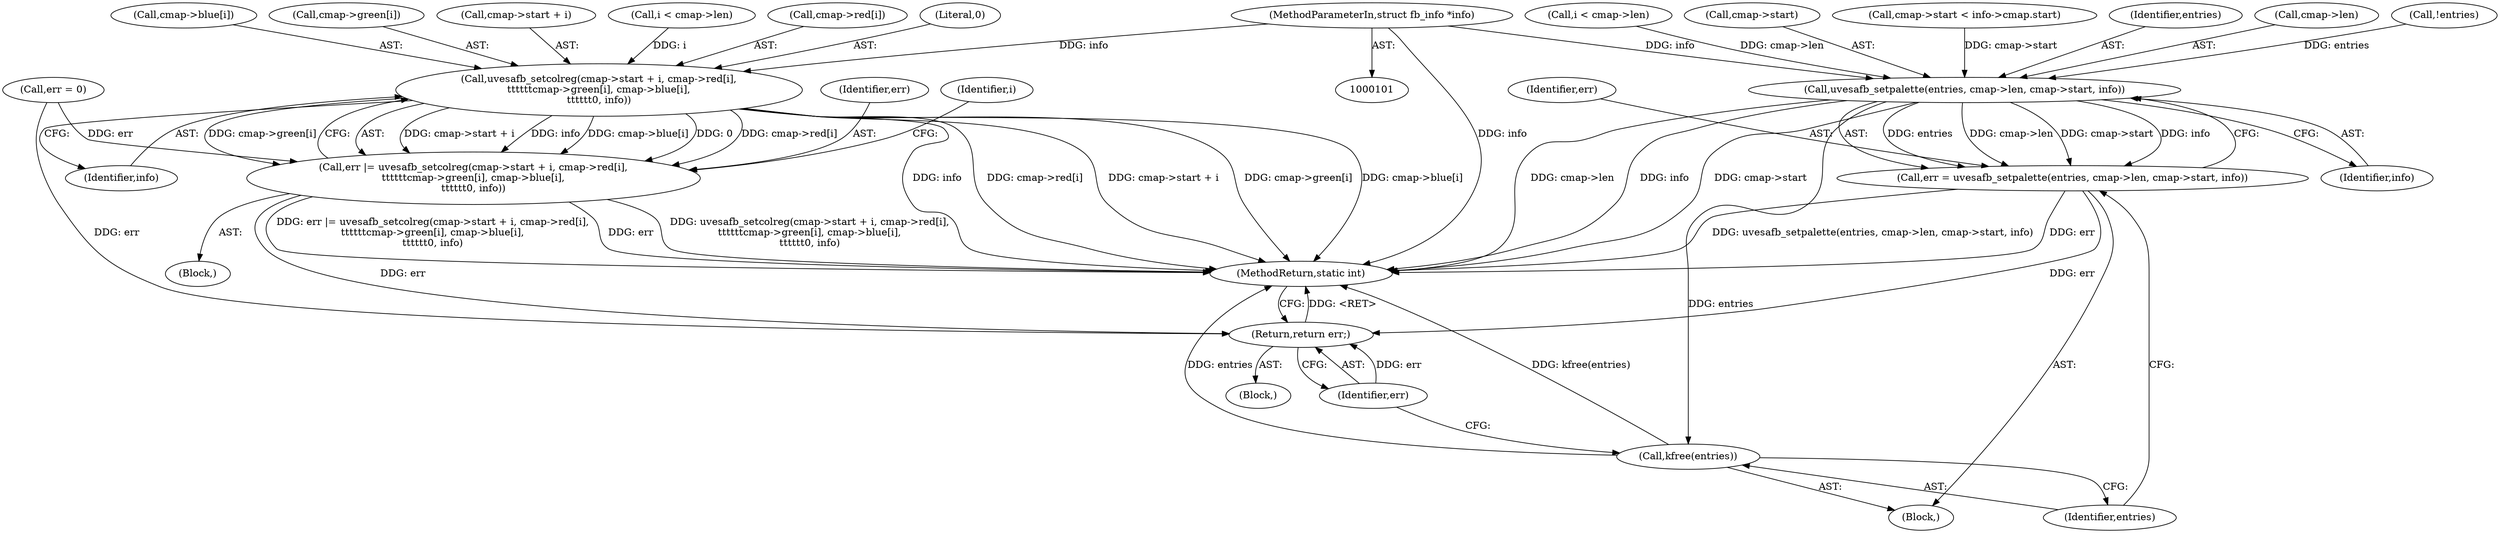 digraph "0_linux_9f645bcc566a1e9f921bdae7528a01ced5bc3713@pointer" {
"1000103" [label="(MethodParameterIn,struct fb_info *info)"];
"1000236" [label="(Call,uvesafb_setpalette(entries, cmap->len, cmap->start, info))"];
"1000234" [label="(Call,err = uvesafb_setpalette(entries, cmap->len, cmap->start, info))"];
"1000286" [label="(Return,return err;)"];
"1000245" [label="(Call,kfree(entries))"];
"1000263" [label="(Call,uvesafb_setcolreg(cmap->start + i, cmap->red[i],\n\t\t\t\t\t\tcmap->green[i], cmap->blue[i],\n\t\t\t\t\t\t0, info))"];
"1000261" [label="(Call,err |= uvesafb_setcolreg(cmap->start + i, cmap->red[i],\n\t\t\t\t\t\tcmap->green[i], cmap->blue[i],\n\t\t\t\t\t\t0, info))"];
"1000180" [label="(Call,i < cmap->len)"];
"1000241" [label="(Call,cmap->start)"];
"1000114" [label="(Call,err = 0)"];
"1000263" [label="(Call,uvesafb_setcolreg(cmap->start + i, cmap->red[i],\n\t\t\t\t\t\tcmap->green[i], cmap->blue[i],\n\t\t\t\t\t\t0, info))"];
"1000286" [label="(Return,return err;)"];
"1000279" [label="(Call,cmap->blue[i])"];
"1000274" [label="(Call,cmap->green[i])"];
"1000125" [label="(Block,)"];
"1000260" [label="(Block,)"];
"1000285" [label="(Identifier,info)"];
"1000104" [label="(Block,)"];
"1000245" [label="(Call,kfree(entries))"];
"1000262" [label="(Identifier,err)"];
"1000246" [label="(Identifier,entries)"];
"1000234" [label="(Call,err = uvesafb_setpalette(entries, cmap->len, cmap->start, info))"];
"1000261" [label="(Call,err |= uvesafb_setcolreg(cmap->start + i, cmap->red[i],\n\t\t\t\t\t\tcmap->green[i], cmap->blue[i],\n\t\t\t\t\t\t0, info))"];
"1000235" [label="(Identifier,err)"];
"1000287" [label="(Identifier,err)"];
"1000103" [label="(MethodParameterIn,struct fb_info *info)"];
"1000147" [label="(Call,cmap->start < info->cmap.start)"];
"1000237" [label="(Identifier,entries)"];
"1000259" [label="(Identifier,i)"];
"1000238" [label="(Call,cmap->len)"];
"1000244" [label="(Identifier,info)"];
"1000264" [label="(Call,cmap->start + i)"];
"1000236" [label="(Call,uvesafb_setpalette(entries, cmap->len, cmap->start, info))"];
"1000253" [label="(Call,i < cmap->len)"];
"1000171" [label="(Call,!entries)"];
"1000269" [label="(Call,cmap->red[i])"];
"1000284" [label="(Literal,0)"];
"1000288" [label="(MethodReturn,static int)"];
"1000103" -> "1000101"  [label="AST: "];
"1000103" -> "1000288"  [label="DDG: info"];
"1000103" -> "1000236"  [label="DDG: info"];
"1000103" -> "1000263"  [label="DDG: info"];
"1000236" -> "1000234"  [label="AST: "];
"1000236" -> "1000244"  [label="CFG: "];
"1000237" -> "1000236"  [label="AST: "];
"1000238" -> "1000236"  [label="AST: "];
"1000241" -> "1000236"  [label="AST: "];
"1000244" -> "1000236"  [label="AST: "];
"1000234" -> "1000236"  [label="CFG: "];
"1000236" -> "1000288"  [label="DDG: cmap->len"];
"1000236" -> "1000288"  [label="DDG: info"];
"1000236" -> "1000288"  [label="DDG: cmap->start"];
"1000236" -> "1000234"  [label="DDG: entries"];
"1000236" -> "1000234"  [label="DDG: cmap->len"];
"1000236" -> "1000234"  [label="DDG: cmap->start"];
"1000236" -> "1000234"  [label="DDG: info"];
"1000171" -> "1000236"  [label="DDG: entries"];
"1000180" -> "1000236"  [label="DDG: cmap->len"];
"1000147" -> "1000236"  [label="DDG: cmap->start"];
"1000236" -> "1000245"  [label="DDG: entries"];
"1000234" -> "1000125"  [label="AST: "];
"1000235" -> "1000234"  [label="AST: "];
"1000246" -> "1000234"  [label="CFG: "];
"1000234" -> "1000288"  [label="DDG: uvesafb_setpalette(entries, cmap->len, cmap->start, info)"];
"1000234" -> "1000288"  [label="DDG: err"];
"1000234" -> "1000286"  [label="DDG: err"];
"1000286" -> "1000104"  [label="AST: "];
"1000286" -> "1000287"  [label="CFG: "];
"1000287" -> "1000286"  [label="AST: "];
"1000288" -> "1000286"  [label="CFG: "];
"1000286" -> "1000288"  [label="DDG: <RET>"];
"1000287" -> "1000286"  [label="DDG: err"];
"1000114" -> "1000286"  [label="DDG: err"];
"1000261" -> "1000286"  [label="DDG: err"];
"1000245" -> "1000125"  [label="AST: "];
"1000245" -> "1000246"  [label="CFG: "];
"1000246" -> "1000245"  [label="AST: "];
"1000287" -> "1000245"  [label="CFG: "];
"1000245" -> "1000288"  [label="DDG: kfree(entries)"];
"1000245" -> "1000288"  [label="DDG: entries"];
"1000263" -> "1000261"  [label="AST: "];
"1000263" -> "1000285"  [label="CFG: "];
"1000264" -> "1000263"  [label="AST: "];
"1000269" -> "1000263"  [label="AST: "];
"1000274" -> "1000263"  [label="AST: "];
"1000279" -> "1000263"  [label="AST: "];
"1000284" -> "1000263"  [label="AST: "];
"1000285" -> "1000263"  [label="AST: "];
"1000261" -> "1000263"  [label="CFG: "];
"1000263" -> "1000288"  [label="DDG: info"];
"1000263" -> "1000288"  [label="DDG: cmap->red[i]"];
"1000263" -> "1000288"  [label="DDG: cmap->start + i"];
"1000263" -> "1000288"  [label="DDG: cmap->green[i]"];
"1000263" -> "1000288"  [label="DDG: cmap->blue[i]"];
"1000263" -> "1000261"  [label="DDG: cmap->start + i"];
"1000263" -> "1000261"  [label="DDG: info"];
"1000263" -> "1000261"  [label="DDG: cmap->blue[i]"];
"1000263" -> "1000261"  [label="DDG: 0"];
"1000263" -> "1000261"  [label="DDG: cmap->red[i]"];
"1000263" -> "1000261"  [label="DDG: cmap->green[i]"];
"1000253" -> "1000263"  [label="DDG: i"];
"1000261" -> "1000260"  [label="AST: "];
"1000262" -> "1000261"  [label="AST: "];
"1000259" -> "1000261"  [label="CFG: "];
"1000261" -> "1000288"  [label="DDG: err"];
"1000261" -> "1000288"  [label="DDG: uvesafb_setcolreg(cmap->start + i, cmap->red[i],\n\t\t\t\t\t\tcmap->green[i], cmap->blue[i],\n\t\t\t\t\t\t0, info)"];
"1000261" -> "1000288"  [label="DDG: err |= uvesafb_setcolreg(cmap->start + i, cmap->red[i],\n\t\t\t\t\t\tcmap->green[i], cmap->blue[i],\n\t\t\t\t\t\t0, info)"];
"1000114" -> "1000261"  [label="DDG: err"];
}
